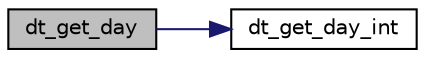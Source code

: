 digraph "dt_get_day"
{
 // LATEX_PDF_SIZE
  bgcolor="transparent";
  edge [fontname="Helvetica",fontsize="10",labelfontname="Helvetica",labelfontsize="10"];
  node [fontname="Helvetica",fontsize="10",shape=record];
  rankdir="LR";
  Node1 [label="dt_get_day",height=0.2,width=0.4,color="black", fillcolor="grey75", style="filled", fontcolor="black",tooltip=" "];
  Node1 -> Node2 [color="midnightblue",fontsize="10",style="solid",fontname="Helvetica"];
  Node2 [label="dt_get_day_int",height=0.2,width=0.4,color="black",URL="$dates_8c.html#a93aab74711b7f6e861569b7b52af4ea7",tooltip=" "];
}
